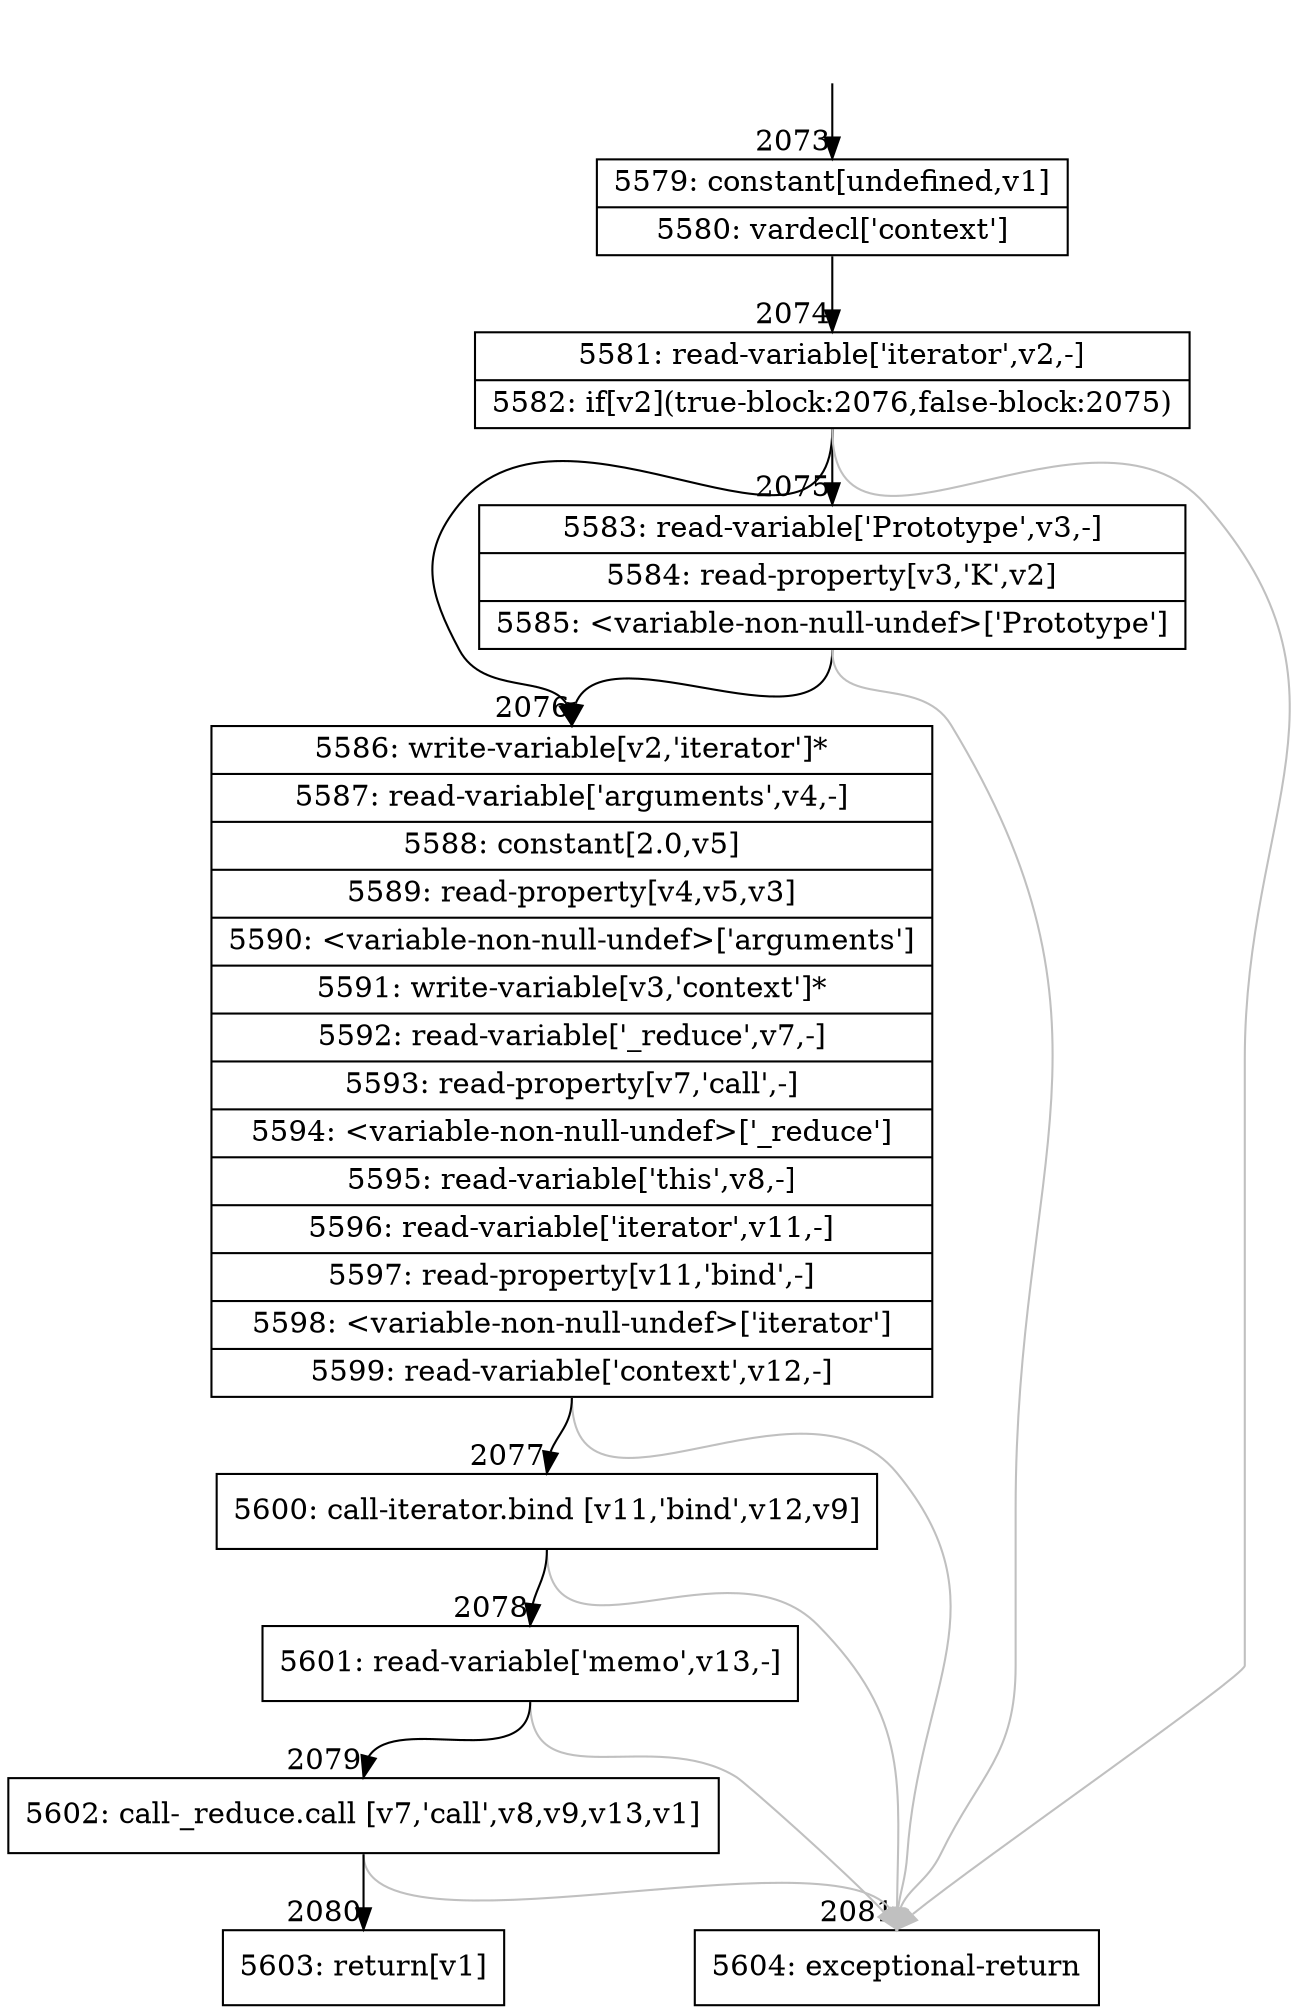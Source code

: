 digraph {
rankdir="TD"
BB_entry182[shape=none,label=""];
BB_entry182 -> BB2073 [tailport=s, headport=n, headlabel="    2073"]
BB2073 [shape=record label="{5579: constant[undefined,v1]|5580: vardecl['context']}" ] 
BB2073 -> BB2074 [tailport=s, headport=n, headlabel="      2074"]
BB2074 [shape=record label="{5581: read-variable['iterator',v2,-]|5582: if[v2](true-block:2076,false-block:2075)}" ] 
BB2074 -> BB2076 [tailport=s, headport=n, headlabel="      2076"]
BB2074 -> BB2075 [tailport=s, headport=n, headlabel="      2075"]
BB2074 -> BB2081 [tailport=s, headport=n, color=gray, headlabel="      2081"]
BB2075 [shape=record label="{5583: read-variable['Prototype',v3,-]|5584: read-property[v3,'K',v2]|5585: \<variable-non-null-undef\>['Prototype']}" ] 
BB2075 -> BB2076 [tailport=s, headport=n]
BB2075 -> BB2081 [tailport=s, headport=n, color=gray]
BB2076 [shape=record label="{5586: write-variable[v2,'iterator']*|5587: read-variable['arguments',v4,-]|5588: constant[2.0,v5]|5589: read-property[v4,v5,v3]|5590: \<variable-non-null-undef\>['arguments']|5591: write-variable[v3,'context']*|5592: read-variable['_reduce',v7,-]|5593: read-property[v7,'call',-]|5594: \<variable-non-null-undef\>['_reduce']|5595: read-variable['this',v8,-]|5596: read-variable['iterator',v11,-]|5597: read-property[v11,'bind',-]|5598: \<variable-non-null-undef\>['iterator']|5599: read-variable['context',v12,-]}" ] 
BB2076 -> BB2077 [tailport=s, headport=n, headlabel="      2077"]
BB2076 -> BB2081 [tailport=s, headport=n, color=gray]
BB2077 [shape=record label="{5600: call-iterator.bind [v11,'bind',v12,v9]}" ] 
BB2077 -> BB2078 [tailport=s, headport=n, headlabel="      2078"]
BB2077 -> BB2081 [tailport=s, headport=n, color=gray]
BB2078 [shape=record label="{5601: read-variable['memo',v13,-]}" ] 
BB2078 -> BB2079 [tailport=s, headport=n, headlabel="      2079"]
BB2078 -> BB2081 [tailport=s, headport=n, color=gray]
BB2079 [shape=record label="{5602: call-_reduce.call [v7,'call',v8,v9,v13,v1]}" ] 
BB2079 -> BB2080 [tailport=s, headport=n, headlabel="      2080"]
BB2079 -> BB2081 [tailport=s, headport=n, color=gray]
BB2080 [shape=record label="{5603: return[v1]}" ] 
BB2081 [shape=record label="{5604: exceptional-return}" ] 
//#$~ 1362
}
